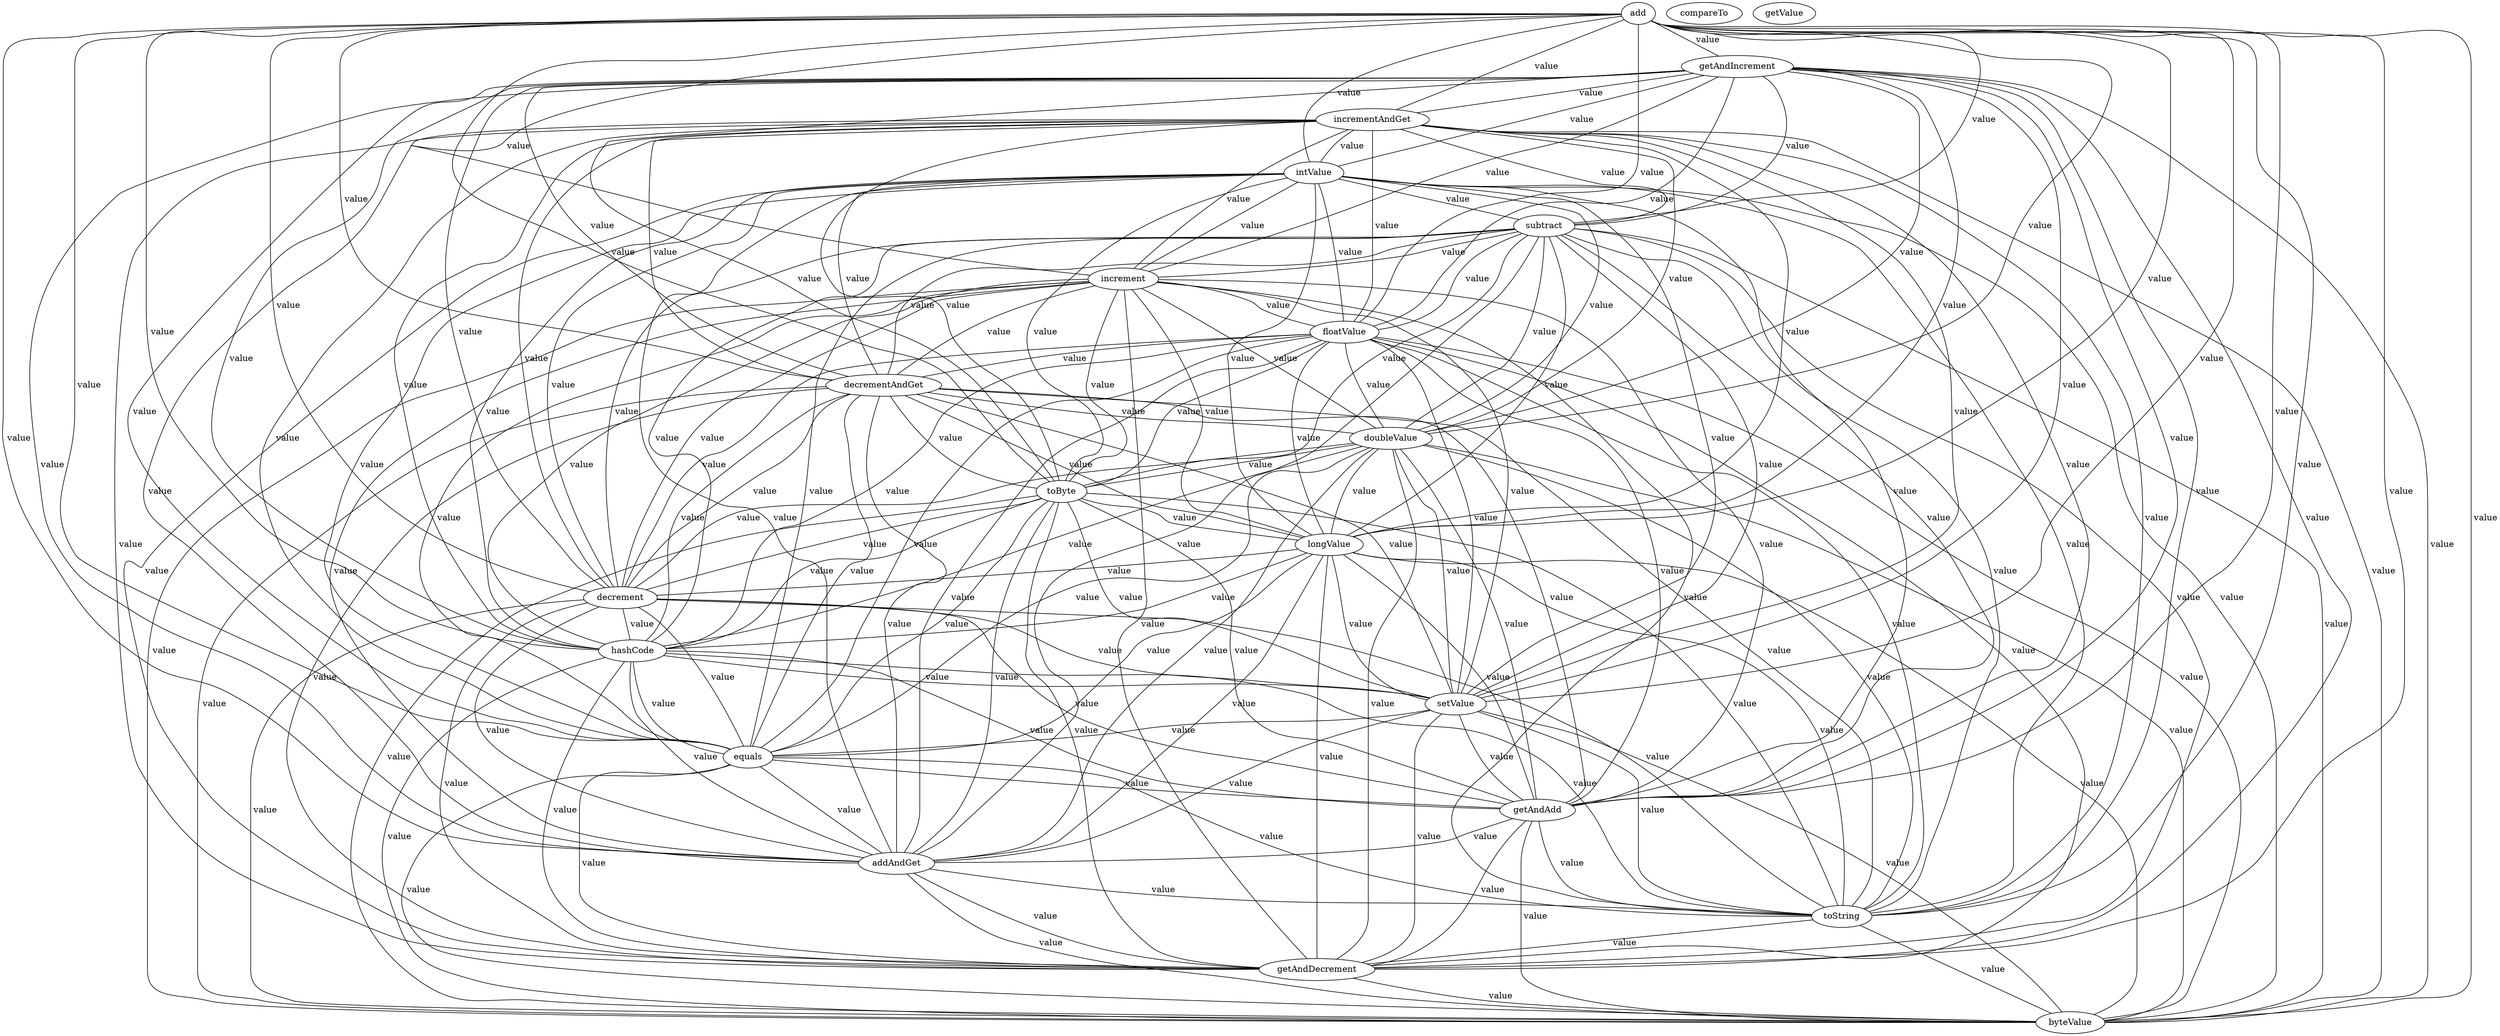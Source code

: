 digraph G {
add;
getAndIncrement;
incrementAndGet;
intValue;
subtract;
increment;
floatValue;
decrementAndGet;
doubleValue;
compareTo;
toByte;
longValue;
getValue;
decrement;
hashCode;
setValue;
equals;
getAndAdd;
addAndGet;
toString;
getAndDecrement;
byteValue;
add -> getAndIncrement [label=" value", dir=none];
add -> incrementAndGet [label=" value", dir=none];
add -> intValue [label=" value", dir=none];
add -> subtract [label=" value", dir=none];
add -> increment [label=" value", dir=none];
add -> floatValue [label=" value", dir=none];
add -> decrementAndGet [label=" value", dir=none];
add -> doubleValue [label=" value", dir=none];
add -> toByte [label=" value", dir=none];
add -> longValue [label=" value", dir=none];
add -> decrement [label=" value", dir=none];
add -> hashCode [label=" value", dir=none];
add -> setValue [label=" value", dir=none];
add -> equals [label=" value", dir=none];
add -> getAndAdd [label=" value", dir=none];
add -> addAndGet [label=" value", dir=none];
add -> toString [label=" value", dir=none];
add -> getAndDecrement [label=" value", dir=none];
add -> byteValue [label=" value", dir=none];
getAndIncrement -> incrementAndGet [label=" value", dir=none];
getAndIncrement -> intValue [label=" value", dir=none];
getAndIncrement -> subtract [label=" value", dir=none];
getAndIncrement -> increment [label=" value", dir=none];
getAndIncrement -> floatValue [label=" value", dir=none];
getAndIncrement -> decrementAndGet [label=" value", dir=none];
getAndIncrement -> doubleValue [label=" value", dir=none];
getAndIncrement -> toByte [label=" value", dir=none];
getAndIncrement -> longValue [label=" value", dir=none];
getAndIncrement -> decrement [label=" value", dir=none];
getAndIncrement -> hashCode [label=" value", dir=none];
getAndIncrement -> setValue [label=" value", dir=none];
getAndIncrement -> equals [label=" value", dir=none];
getAndIncrement -> getAndAdd [label=" value", dir=none];
getAndIncrement -> addAndGet [label=" value", dir=none];
getAndIncrement -> toString [label=" value", dir=none];
getAndIncrement -> getAndDecrement [label=" value", dir=none];
getAndIncrement -> byteValue [label=" value", dir=none];
incrementAndGet -> intValue [label=" value", dir=none];
incrementAndGet -> subtract [label=" value", dir=none];
incrementAndGet -> increment [label=" value", dir=none];
incrementAndGet -> floatValue [label=" value", dir=none];
incrementAndGet -> decrementAndGet [label=" value", dir=none];
incrementAndGet -> doubleValue [label=" value", dir=none];
incrementAndGet -> toByte [label=" value", dir=none];
incrementAndGet -> longValue [label=" value", dir=none];
incrementAndGet -> decrement [label=" value", dir=none];
incrementAndGet -> hashCode [label=" value", dir=none];
incrementAndGet -> setValue [label=" value", dir=none];
incrementAndGet -> equals [label=" value", dir=none];
incrementAndGet -> getAndAdd [label=" value", dir=none];
incrementAndGet -> addAndGet [label=" value", dir=none];
incrementAndGet -> toString [label=" value", dir=none];
incrementAndGet -> getAndDecrement [label=" value", dir=none];
incrementAndGet -> byteValue [label=" value", dir=none];
intValue -> subtract [label=" value", dir=none];
intValue -> increment [label=" value", dir=none];
intValue -> floatValue [label=" value", dir=none];
intValue -> decrementAndGet [label=" value", dir=none];
intValue -> doubleValue [label=" value", dir=none];
intValue -> toByte [label=" value", dir=none];
intValue -> longValue [label=" value", dir=none];
intValue -> decrement [label=" value", dir=none];
intValue -> hashCode [label=" value", dir=none];
intValue -> setValue [label=" value", dir=none];
intValue -> equals [label=" value", dir=none];
intValue -> getAndAdd [label=" value", dir=none];
intValue -> addAndGet [label=" value", dir=none];
intValue -> toString [label=" value", dir=none];
intValue -> getAndDecrement [label=" value", dir=none];
intValue -> byteValue [label=" value", dir=none];
subtract -> increment [label=" value", dir=none];
subtract -> floatValue [label=" value", dir=none];
subtract -> decrementAndGet [label=" value", dir=none];
subtract -> doubleValue [label=" value", dir=none];
subtract -> toByte [label=" value", dir=none];
subtract -> longValue [label=" value", dir=none];
subtract -> decrement [label=" value", dir=none];
subtract -> hashCode [label=" value", dir=none];
subtract -> setValue [label=" value", dir=none];
subtract -> equals [label=" value", dir=none];
subtract -> getAndAdd [label=" value", dir=none];
subtract -> addAndGet [label=" value", dir=none];
subtract -> toString [label=" value", dir=none];
subtract -> getAndDecrement [label=" value", dir=none];
subtract -> byteValue [label=" value", dir=none];
increment -> floatValue [label=" value", dir=none];
increment -> decrementAndGet [label=" value", dir=none];
increment -> doubleValue [label=" value", dir=none];
increment -> toByte [label=" value", dir=none];
increment -> longValue [label=" value", dir=none];
increment -> decrement [label=" value", dir=none];
increment -> hashCode [label=" value", dir=none];
increment -> setValue [label=" value", dir=none];
increment -> equals [label=" value", dir=none];
increment -> getAndAdd [label=" value", dir=none];
increment -> addAndGet [label=" value", dir=none];
increment -> toString [label=" value", dir=none];
increment -> getAndDecrement [label=" value", dir=none];
increment -> byteValue [label=" value", dir=none];
floatValue -> decrementAndGet [label=" value", dir=none];
floatValue -> doubleValue [label=" value", dir=none];
floatValue -> toByte [label=" value", dir=none];
floatValue -> longValue [label=" value", dir=none];
floatValue -> decrement [label=" value", dir=none];
floatValue -> hashCode [label=" value", dir=none];
floatValue -> setValue [label=" value", dir=none];
floatValue -> equals [label=" value", dir=none];
floatValue -> getAndAdd [label=" value", dir=none];
floatValue -> addAndGet [label=" value", dir=none];
floatValue -> toString [label=" value", dir=none];
floatValue -> getAndDecrement [label=" value", dir=none];
floatValue -> byteValue [label=" value", dir=none];
decrementAndGet -> decrement [label=" value", dir=none];
decrementAndGet -> hashCode [label=" value", dir=none];
decrementAndGet -> setValue [label=" value", dir=none];
decrementAndGet -> equals [label=" value", dir=none];
decrementAndGet -> getAndAdd [label=" value", dir=none];
decrementAndGet -> addAndGet [label=" value", dir=none];
decrementAndGet -> toString [label=" value", dir=none];
decrementAndGet -> doubleValue [label=" value", dir=none];
decrementAndGet -> toByte [label=" value", dir=none];
decrementAndGet -> getAndDecrement [label=" value", dir=none];
decrementAndGet -> longValue [label=" value", dir=none];
decrementAndGet -> byteValue [label=" value", dir=none];
doubleValue -> decrement [label=" value", dir=none];
doubleValue -> hashCode [label=" value", dir=none];
doubleValue -> setValue [label=" value", dir=none];
doubleValue -> equals [label=" value", dir=none];
doubleValue -> getAndAdd [label=" value", dir=none];
doubleValue -> addAndGet [label=" value", dir=none];
doubleValue -> toString [label=" value", dir=none];
doubleValue -> toByte [label=" value", dir=none];
doubleValue -> getAndDecrement [label=" value", dir=none];
doubleValue -> longValue [label=" value", dir=none];
doubleValue -> byteValue [label=" value", dir=none];
toByte -> decrement [label=" value", dir=none];
toByte -> hashCode [label=" value", dir=none];
toByte -> setValue [label=" value", dir=none];
toByte -> equals [label=" value", dir=none];
toByte -> getAndAdd [label=" value", dir=none];
toByte -> addAndGet [label=" value", dir=none];
toByte -> toString [label=" value", dir=none];
toByte -> getAndDecrement [label=" value", dir=none];
toByte -> longValue [label=" value", dir=none];
toByte -> byteValue [label=" value", dir=none];
longValue -> decrement [label=" value", dir=none];
longValue -> hashCode [label=" value", dir=none];
longValue -> setValue [label=" value", dir=none];
longValue -> equals [label=" value", dir=none];
longValue -> getAndAdd [label=" value", dir=none];
longValue -> addAndGet [label=" value", dir=none];
longValue -> toString [label=" value", dir=none];
longValue -> getAndDecrement [label=" value", dir=none];
longValue -> byteValue [label=" value", dir=none];
decrement -> hashCode [label=" value", dir=none];
decrement -> setValue [label=" value", dir=none];
decrement -> equals [label=" value", dir=none];
decrement -> getAndAdd [label=" value", dir=none];
decrement -> addAndGet [label=" value", dir=none];
decrement -> toString [label=" value", dir=none];
decrement -> getAndDecrement [label=" value", dir=none];
decrement -> byteValue [label=" value", dir=none];
hashCode -> setValue [label=" value", dir=none];
hashCode -> equals [label=" value", dir=none];
hashCode -> getAndAdd [label=" value", dir=none];
hashCode -> addAndGet [label=" value", dir=none];
hashCode -> toString [label=" value", dir=none];
hashCode -> getAndDecrement [label=" value", dir=none];
hashCode -> byteValue [label=" value", dir=none];
setValue -> equals [label=" value", dir=none];
setValue -> getAndAdd [label=" value", dir=none];
setValue -> addAndGet [label=" value", dir=none];
setValue -> toString [label=" value", dir=none];
setValue -> getAndDecrement [label=" value", dir=none];
setValue -> byteValue [label=" value", dir=none];
equals -> getAndAdd [label=" value", dir=none];
equals -> addAndGet [label=" value", dir=none];
equals -> toString [label=" value", dir=none];
equals -> getAndDecrement [label=" value", dir=none];
equals -> byteValue [label=" value", dir=none];
getAndAdd -> addAndGet [label=" value", dir=none];
getAndAdd -> toString [label=" value", dir=none];
getAndAdd -> getAndDecrement [label=" value", dir=none];
getAndAdd -> byteValue [label=" value", dir=none];
addAndGet -> toString [label=" value", dir=none];
addAndGet -> getAndDecrement [label=" value", dir=none];
addAndGet -> byteValue [label=" value", dir=none];
toString -> getAndDecrement [label=" value", dir=none];
toString -> byteValue [label=" value", dir=none];
getAndDecrement -> byteValue [label=" value", dir=none];
}